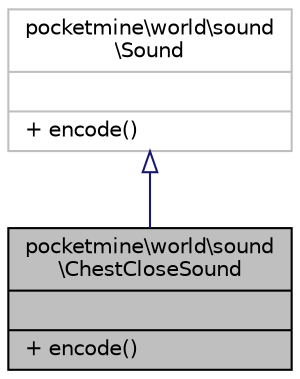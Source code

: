 digraph "pocketmine\world\sound\ChestCloseSound"
{
 // INTERACTIVE_SVG=YES
 // LATEX_PDF_SIZE
  edge [fontname="Helvetica",fontsize="10",labelfontname="Helvetica",labelfontsize="10"];
  node [fontname="Helvetica",fontsize="10",shape=record];
  Node1 [label="{pocketmine\\world\\sound\l\\ChestCloseSound\n||+ encode()\l}",height=0.2,width=0.4,color="black", fillcolor="grey75", style="filled", fontcolor="black",tooltip=" "];
  Node2 -> Node1 [dir="back",color="midnightblue",fontsize="10",style="solid",arrowtail="onormal",fontname="Helvetica"];
  Node2 [label="{pocketmine\\world\\sound\l\\Sound\n||+ encode()\l}",height=0.2,width=0.4,color="grey75", fillcolor="white", style="filled",URL="$d7/dbd/interfacepocketmine_1_1world_1_1sound_1_1_sound.html",tooltip=" "];
}
